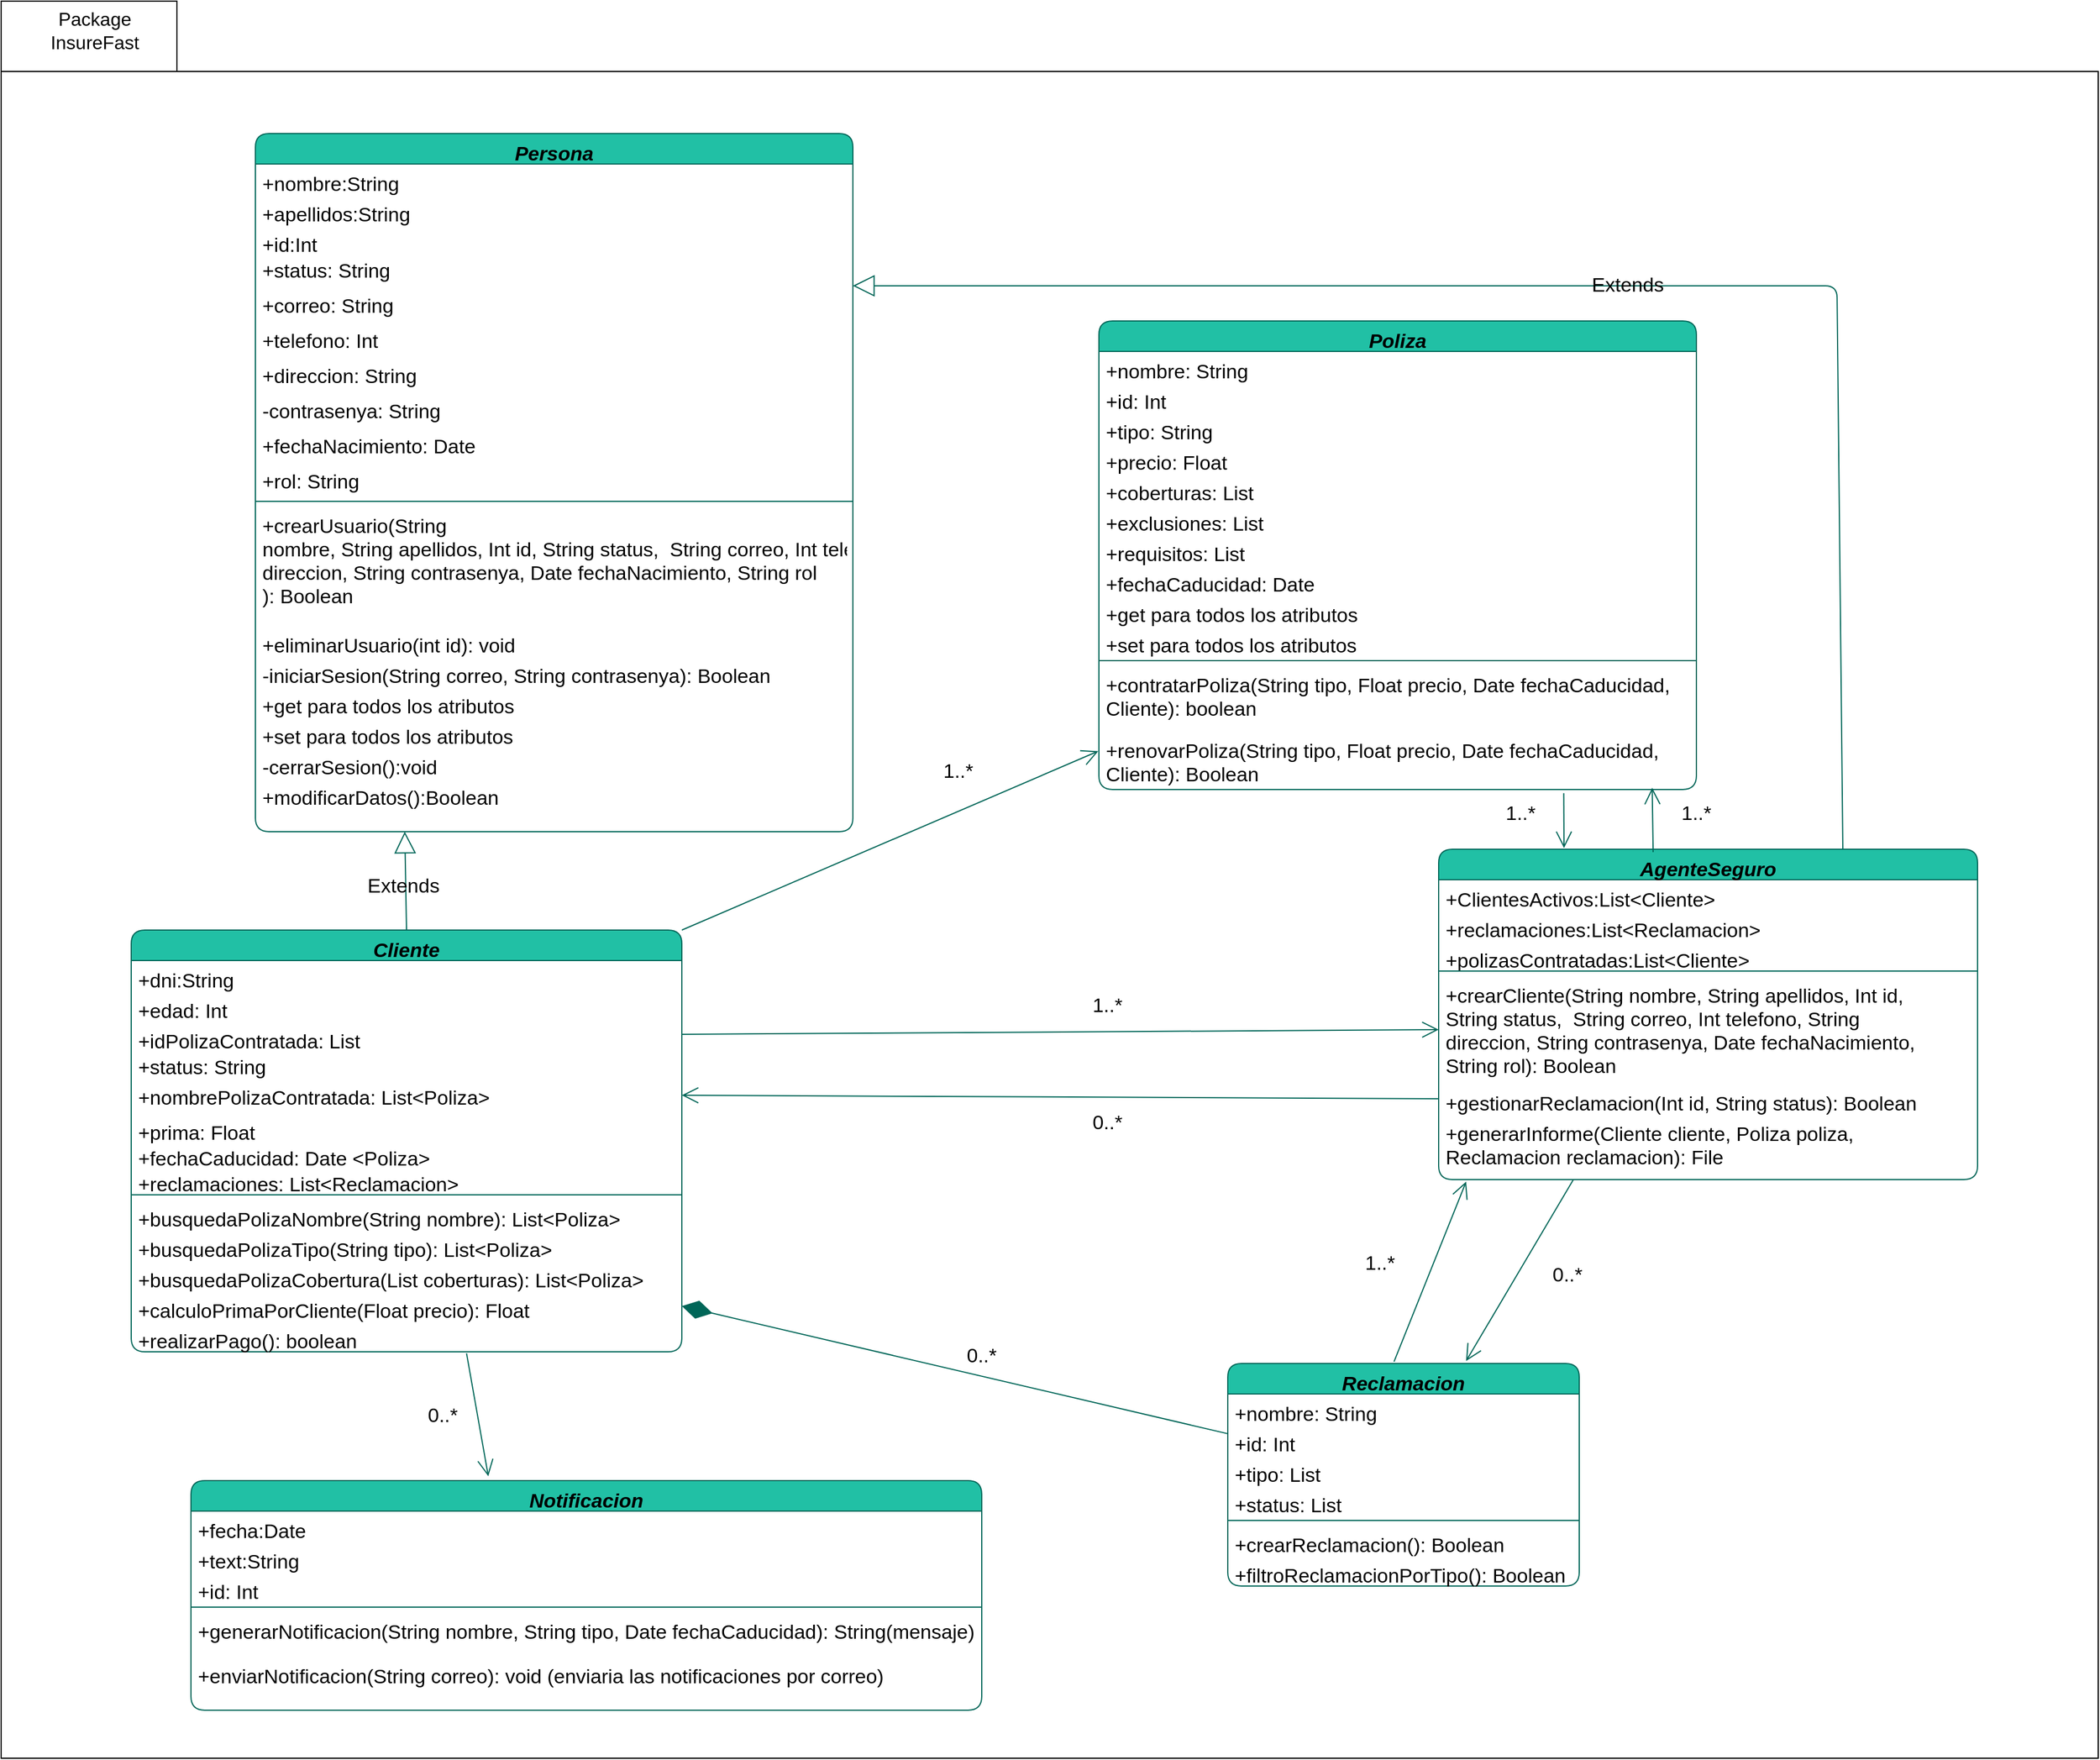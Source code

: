 <mxfile version="24.2.8" type="google">
  <diagram id="C5RBs43oDa-KdzZeNtuy" name="Page-1">
    <mxGraphModel grid="1" page="1" gridSize="10" guides="1" tooltips="1" connect="1" arrows="1" fold="1" pageScale="1" pageWidth="827" pageHeight="1169" background="#FFFFFF" math="0" shadow="0">
      <root>
        <mxCell id="WIyWlLk6GJQsqaUBKTNV-0" />
        <mxCell id="WIyWlLk6GJQsqaUBKTNV-1" parent="WIyWlLk6GJQsqaUBKTNV-0" />
        <mxCell id="zkfFHV4jXpPFQw0GAbJ--0" value="Persona" style="swimlane;fontStyle=3;align=center;verticalAlign=top;childLayout=stackLayout;horizontal=1;startSize=26;horizontalStack=0;resizeParent=1;resizeLast=0;collapsible=1;marginBottom=0;rounded=1;shadow=0;strokeWidth=1;labelBackgroundColor=none;fillColor=#21C0A5;strokeColor=#006658;fontColor=#000000;fontSize=17;" vertex="1" parent="WIyWlLk6GJQsqaUBKTNV-1">
          <mxGeometry x="-283" y="313" width="510" height="596" as="geometry">
            <mxRectangle x="220" y="120" width="160" height="26" as="alternateBounds" />
          </mxGeometry>
        </mxCell>
        <mxCell id="zkfFHV4jXpPFQw0GAbJ--1" value="+nombre:String" style="text;align=left;verticalAlign=top;spacingLeft=4;spacingRight=4;overflow=hidden;rotatable=0;points=[[0,0.5],[1,0.5]];portConstraint=eastwest;labelBackgroundColor=none;fontColor=#000000;rounded=1;fontSize=17;" vertex="1" parent="zkfFHV4jXpPFQw0GAbJ--0">
          <mxGeometry y="26" width="510" height="26" as="geometry" />
        </mxCell>
        <mxCell id="zkfFHV4jXpPFQw0GAbJ--2" value="+apellidos:String" style="text;align=left;verticalAlign=top;spacingLeft=4;spacingRight=4;overflow=hidden;rotatable=0;points=[[0,0.5],[1,0.5]];portConstraint=eastwest;rounded=1;shadow=0;html=0;labelBackgroundColor=none;fontColor=#000000;fontSize=17;" vertex="1" parent="zkfFHV4jXpPFQw0GAbJ--0">
          <mxGeometry y="52" width="510" height="26" as="geometry" />
        </mxCell>
        <mxCell id="zkfFHV4jXpPFQw0GAbJ--3" value="+id:Int" style="text;align=left;verticalAlign=top;spacingLeft=4;spacingRight=4;overflow=hidden;rotatable=0;points=[[0,0.5],[1,0.5]];portConstraint=eastwest;rounded=1;shadow=0;html=0;labelBackgroundColor=none;fontColor=#000000;fontSize=17;" vertex="1" parent="zkfFHV4jXpPFQw0GAbJ--0">
          <mxGeometry y="78" width="510" height="22" as="geometry" />
        </mxCell>
        <mxCell id="ZBIgJgPECK3UeOJvwfk8-1" value="+status: String" style="text;align=left;verticalAlign=top;spacingLeft=4;spacingRight=4;overflow=hidden;rotatable=0;points=[[0,0.5],[1,0.5]];portConstraint=eastwest;rounded=1;shadow=0;html=0;labelBackgroundColor=none;fontColor=#000000;fontSize=17;" vertex="1" parent="zkfFHV4jXpPFQw0GAbJ--0">
          <mxGeometry y="100" width="510" height="30" as="geometry" />
        </mxCell>
        <mxCell id="ZBIgJgPECK3UeOJvwfk8-3" value="+correo: String" style="text;align=left;verticalAlign=top;spacingLeft=4;spacingRight=4;overflow=hidden;rotatable=0;points=[[0,0.5],[1,0.5]];portConstraint=eastwest;rounded=1;shadow=0;html=0;labelBackgroundColor=none;fontColor=#000000;fontSize=17;" vertex="1" parent="zkfFHV4jXpPFQw0GAbJ--0">
          <mxGeometry y="130" width="510" height="30" as="geometry" />
        </mxCell>
        <mxCell id="ZBIgJgPECK3UeOJvwfk8-2" value="+telefono: Int" style="text;align=left;verticalAlign=top;spacingLeft=4;spacingRight=4;overflow=hidden;rotatable=0;points=[[0,0.5],[1,0.5]];portConstraint=eastwest;rounded=1;shadow=0;html=0;labelBackgroundColor=none;fontColor=#000000;fontSize=17;" vertex="1" parent="zkfFHV4jXpPFQw0GAbJ--0">
          <mxGeometry y="160" width="510" height="30" as="geometry" />
        </mxCell>
        <mxCell id="ZBIgJgPECK3UeOJvwfk8-4" value="+direccion: String" style="text;align=left;verticalAlign=top;spacingLeft=4;spacingRight=4;overflow=hidden;rotatable=0;points=[[0,0.5],[1,0.5]];portConstraint=eastwest;rounded=1;shadow=0;html=0;labelBackgroundColor=none;fontColor=#000000;fontSize=17;" vertex="1" parent="zkfFHV4jXpPFQw0GAbJ--0">
          <mxGeometry y="190" width="510" height="30" as="geometry" />
        </mxCell>
        <mxCell id="ZBIgJgPECK3UeOJvwfk8-9" value="-contrasenya: String" style="text;align=left;verticalAlign=top;spacingLeft=4;spacingRight=4;overflow=hidden;rotatable=0;points=[[0,0.5],[1,0.5]];portConstraint=eastwest;rounded=1;shadow=0;html=0;labelBackgroundColor=none;fontColor=#000000;fontSize=17;" vertex="1" parent="zkfFHV4jXpPFQw0GAbJ--0">
          <mxGeometry y="220" width="510" height="30" as="geometry" />
        </mxCell>
        <mxCell id="ZBIgJgPECK3UeOJvwfk8-10" value="+fechaNacimiento: Date" style="text;align=left;verticalAlign=top;spacingLeft=4;spacingRight=4;overflow=hidden;rotatable=0;points=[[0,0.5],[1,0.5]];portConstraint=eastwest;rounded=1;shadow=0;html=0;labelBackgroundColor=none;fontColor=#000000;fontSize=17;" vertex="1" parent="zkfFHV4jXpPFQw0GAbJ--0">
          <mxGeometry y="250" width="510" height="30" as="geometry" />
        </mxCell>
        <mxCell id="ZBIgJgPECK3UeOJvwfk8-5" value="+rol: String" style="text;align=left;verticalAlign=top;spacingLeft=4;spacingRight=4;overflow=hidden;rotatable=0;points=[[0,0.5],[1,0.5]];portConstraint=eastwest;rounded=1;shadow=0;html=0;labelBackgroundColor=none;fontColor=#000000;fontSize=17;" vertex="1" parent="zkfFHV4jXpPFQw0GAbJ--0">
          <mxGeometry y="280" width="510" height="30" as="geometry" />
        </mxCell>
        <mxCell id="zkfFHV4jXpPFQw0GAbJ--4" value="" style="line;html=1;strokeWidth=1;align=left;verticalAlign=middle;spacingTop=-1;spacingLeft=3;spacingRight=3;rotatable=0;labelPosition=right;points=[];portConstraint=eastwest;labelBackgroundColor=none;fillColor=#21C0A5;strokeColor=#006658;fontColor=#000000;rounded=1;fontSize=17;" vertex="1" parent="zkfFHV4jXpPFQw0GAbJ--0">
          <mxGeometry y="310" width="510" height="8" as="geometry" />
        </mxCell>
        <mxCell id="zkfFHV4jXpPFQw0GAbJ--5" value="+crearUsuario(String&#xa;nombre, String apellidos, Int id, String status,  String correo, Int telefono, String&#xa;direccion, String contrasenya, Date fechaNacimiento, String rol&#xa;): Boolean" style="text;align=left;verticalAlign=top;spacingLeft=4;spacingRight=4;overflow=hidden;rotatable=0;points=[[0,0.5],[1,0.5]];portConstraint=eastwest;labelBackgroundColor=none;fontColor=#000000;rounded=1;fontSize=17;" vertex="1" parent="zkfFHV4jXpPFQw0GAbJ--0">
          <mxGeometry y="318" width="510" height="102" as="geometry" />
        </mxCell>
        <mxCell id="O71D5WkDdYet5WOugUI6-13" value="+eliminarUsuario(int id): void" style="text;align=left;verticalAlign=top;spacingLeft=4;spacingRight=4;overflow=hidden;rotatable=0;points=[[0,0.5],[1,0.5]];portConstraint=eastwest;labelBackgroundColor=none;fontColor=#000000;rounded=1;fontSize=17;" vertex="1" parent="zkfFHV4jXpPFQw0GAbJ--0">
          <mxGeometry y="420" width="510" height="26" as="geometry" />
        </mxCell>
        <mxCell id="O71D5WkDdYet5WOugUI6-14" value="-iniciarSesion(String correo, String contrasenya): Boolean" style="text;align=left;verticalAlign=top;spacingLeft=4;spacingRight=4;overflow=hidden;rotatable=0;points=[[0,0.5],[1,0.5]];portConstraint=eastwest;labelBackgroundColor=none;fontColor=#000000;rounded=1;fontSize=17;" vertex="1" parent="zkfFHV4jXpPFQw0GAbJ--0">
          <mxGeometry y="446" width="510" height="26" as="geometry" />
        </mxCell>
        <mxCell id="O71D5WkDdYet5WOugUI6-15" value="+get para todos los atributos" style="text;align=left;verticalAlign=top;spacingLeft=4;spacingRight=4;overflow=hidden;rotatable=0;points=[[0,0.5],[1,0.5]];portConstraint=eastwest;labelBackgroundColor=none;fontColor=#000000;rounded=1;fontSize=17;" vertex="1" parent="zkfFHV4jXpPFQw0GAbJ--0">
          <mxGeometry y="472" width="510" height="26" as="geometry" />
        </mxCell>
        <mxCell id="O71D5WkDdYet5WOugUI6-16" value="+set para todos los atributos" style="text;align=left;verticalAlign=top;spacingLeft=4;spacingRight=4;overflow=hidden;rotatable=0;points=[[0,0.5],[1,0.5]];portConstraint=eastwest;labelBackgroundColor=none;fontColor=#000000;rounded=1;fontSize=17;" vertex="1" parent="zkfFHV4jXpPFQw0GAbJ--0">
          <mxGeometry y="498" width="510" height="26" as="geometry" />
        </mxCell>
        <mxCell id="O71D5WkDdYet5WOugUI6-17" value="-cerrarSesion():void" style="text;align=left;verticalAlign=top;spacingLeft=4;spacingRight=4;overflow=hidden;rotatable=0;points=[[0,0.5],[1,0.5]];portConstraint=eastwest;labelBackgroundColor=none;fontColor=#000000;rounded=1;fontSize=17;" vertex="1" parent="zkfFHV4jXpPFQw0GAbJ--0">
          <mxGeometry y="524" width="510" height="26" as="geometry" />
        </mxCell>
        <mxCell id="O71D5WkDdYet5WOugUI6-19" value="+modificarDatos():Boolean" style="text;align=left;verticalAlign=top;spacingLeft=4;spacingRight=4;overflow=hidden;rotatable=0;points=[[0,0.5],[1,0.5]];portConstraint=eastwest;labelBackgroundColor=none;fontColor=#000000;rounded=1;fontSize=17;" vertex="1" parent="zkfFHV4jXpPFQw0GAbJ--0">
          <mxGeometry y="550" width="510" height="26" as="geometry" />
        </mxCell>
        <mxCell id="zkfFHV4jXpPFQw0GAbJ--17" value="Reclamacion" style="swimlane;fontStyle=3;align=center;verticalAlign=top;childLayout=stackLayout;horizontal=1;startSize=26;horizontalStack=0;resizeParent=1;resizeLast=0;collapsible=1;marginBottom=0;rounded=1;shadow=0;strokeWidth=1;labelBackgroundColor=none;fillColor=#21C0A5;strokeColor=#006658;fontColor=#000000;fontSize=17;" vertex="1" parent="WIyWlLk6GJQsqaUBKTNV-1">
          <mxGeometry x="547" y="1363" width="300" height="190" as="geometry">
            <mxRectangle x="550" y="140" width="160" height="26" as="alternateBounds" />
          </mxGeometry>
        </mxCell>
        <mxCell id="zkfFHV4jXpPFQw0GAbJ--18" value="+nombre: String" style="text;align=left;verticalAlign=top;spacingLeft=4;spacingRight=4;overflow=hidden;rotatable=0;points=[[0,0.5],[1,0.5]];portConstraint=eastwest;labelBackgroundColor=none;fontColor=#000000;rounded=1;fontSize=17;" vertex="1" parent="zkfFHV4jXpPFQw0GAbJ--17">
          <mxGeometry y="26" width="300" height="26" as="geometry" />
        </mxCell>
        <mxCell id="zkfFHV4jXpPFQw0GAbJ--19" value="+id: Int" style="text;align=left;verticalAlign=top;spacingLeft=4;spacingRight=4;overflow=hidden;rotatable=0;points=[[0,0.5],[1,0.5]];portConstraint=eastwest;rounded=1;shadow=0;html=0;labelBackgroundColor=none;fontColor=#000000;fontSize=17;" vertex="1" parent="zkfFHV4jXpPFQw0GAbJ--17">
          <mxGeometry y="52" width="300" height="26" as="geometry" />
        </mxCell>
        <mxCell id="zkfFHV4jXpPFQw0GAbJ--20" value="+tipo: List" style="text;align=left;verticalAlign=top;spacingLeft=4;spacingRight=4;overflow=hidden;rotatable=0;points=[[0,0.5],[1,0.5]];portConstraint=eastwest;rounded=1;shadow=0;html=0;labelBackgroundColor=none;fontColor=#000000;fontSize=17;" vertex="1" parent="zkfFHV4jXpPFQw0GAbJ--17">
          <mxGeometry y="78" width="300" height="26" as="geometry" />
        </mxCell>
        <mxCell id="zkfFHV4jXpPFQw0GAbJ--21" value="+status: List" style="text;align=left;verticalAlign=top;spacingLeft=4;spacingRight=4;overflow=hidden;rotatable=0;points=[[0,0.5],[1,0.5]];portConstraint=eastwest;rounded=1;shadow=0;html=0;labelBackgroundColor=none;fontColor=#000000;fontSize=17;" vertex="1" parent="zkfFHV4jXpPFQw0GAbJ--17">
          <mxGeometry y="104" width="300" height="26" as="geometry" />
        </mxCell>
        <mxCell id="zkfFHV4jXpPFQw0GAbJ--23" value="" style="line;html=1;strokeWidth=1;align=left;verticalAlign=middle;spacingTop=-1;spacingLeft=3;spacingRight=3;rotatable=0;labelPosition=right;points=[];portConstraint=eastwest;labelBackgroundColor=none;fillColor=#21C0A5;strokeColor=#006658;fontColor=#000000;rounded=1;fontSize=17;" vertex="1" parent="zkfFHV4jXpPFQw0GAbJ--17">
          <mxGeometry y="130" width="300" height="8" as="geometry" />
        </mxCell>
        <mxCell id="zkfFHV4jXpPFQw0GAbJ--24" value="+crearReclamacion(): Boolean" style="text;align=left;verticalAlign=top;spacingLeft=4;spacingRight=4;overflow=hidden;rotatable=0;points=[[0,0.5],[1,0.5]];portConstraint=eastwest;labelBackgroundColor=none;fontColor=#000000;rounded=1;fontSize=17;" vertex="1" parent="zkfFHV4jXpPFQw0GAbJ--17">
          <mxGeometry y="138" width="300" height="26" as="geometry" />
        </mxCell>
        <mxCell id="ZBIgJgPECK3UeOJvwfk8-14" value="+filtroReclamacionPorTipo(): Boolean" style="text;align=left;verticalAlign=top;spacingLeft=4;spacingRight=4;overflow=hidden;rotatable=0;points=[[0,0.5],[1,0.5]];portConstraint=eastwest;labelBackgroundColor=none;fontColor=#000000;rounded=1;fontSize=17;" vertex="1" parent="zkfFHV4jXpPFQw0GAbJ--17">
          <mxGeometry y="164" width="300" height="26" as="geometry" />
        </mxCell>
        <mxCell id="O71D5WkDdYet5WOugUI6-20" value="Cliente" style="swimlane;fontStyle=3;align=center;verticalAlign=top;childLayout=stackLayout;horizontal=1;startSize=26;horizontalStack=0;resizeParent=1;resizeLast=0;collapsible=1;marginBottom=0;rounded=1;shadow=0;strokeWidth=1;labelBackgroundColor=none;fillColor=#21C0A5;strokeColor=#006658;fontColor=#000000;fontSize=17;" vertex="1" parent="WIyWlLk6GJQsqaUBKTNV-1">
          <mxGeometry x="-389" y="993" width="470" height="360" as="geometry">
            <mxRectangle x="220" y="120" width="160" height="26" as="alternateBounds" />
          </mxGeometry>
        </mxCell>
        <mxCell id="O71D5WkDdYet5WOugUI6-21" value="+dni:String" style="text;align=left;verticalAlign=top;spacingLeft=4;spacingRight=4;overflow=hidden;rotatable=0;points=[[0,0.5],[1,0.5]];portConstraint=eastwest;labelBackgroundColor=none;fontColor=#000000;rounded=1;fontSize=17;" vertex="1" parent="O71D5WkDdYet5WOugUI6-20">
          <mxGeometry y="26" width="470" height="26" as="geometry" />
        </mxCell>
        <mxCell id="O71D5WkDdYet5WOugUI6-22" value="+edad: Int" style="text;align=left;verticalAlign=top;spacingLeft=4;spacingRight=4;overflow=hidden;rotatable=0;points=[[0,0.5],[1,0.5]];portConstraint=eastwest;rounded=1;shadow=0;html=0;labelBackgroundColor=none;fontColor=#000000;fontSize=17;" vertex="1" parent="O71D5WkDdYet5WOugUI6-20">
          <mxGeometry y="52" width="470" height="26" as="geometry" />
        </mxCell>
        <mxCell id="O71D5WkDdYet5WOugUI6-23" value="+idPolizaContratada: List" style="text;align=left;verticalAlign=top;spacingLeft=4;spacingRight=4;overflow=hidden;rotatable=0;points=[[0,0.5],[1,0.5]];portConstraint=eastwest;rounded=1;shadow=0;html=0;labelBackgroundColor=none;fontColor=#000000;fontSize=17;" vertex="1" parent="O71D5WkDdYet5WOugUI6-20">
          <mxGeometry y="78" width="470" height="22" as="geometry" />
        </mxCell>
        <mxCell id="ZBIgJgPECK3UeOJvwfk8-11" value="+status: String" style="text;align=left;verticalAlign=top;spacingLeft=4;spacingRight=4;overflow=hidden;rotatable=0;points=[[0,0.5],[1,0.5]];portConstraint=eastwest;rounded=1;shadow=0;html=0;labelBackgroundColor=none;fontColor=#000000;fontSize=17;" vertex="1" parent="O71D5WkDdYet5WOugUI6-20">
          <mxGeometry y="100" width="470" height="26" as="geometry" />
        </mxCell>
        <mxCell id="O71D5WkDdYet5WOugUI6-24" value="+nombrePolizaContratada: List&lt;Poliza&gt;" style="text;align=left;verticalAlign=top;spacingLeft=4;spacingRight=4;overflow=hidden;rotatable=0;points=[[0,0.5],[1,0.5]];portConstraint=eastwest;rounded=1;shadow=0;html=0;labelBackgroundColor=none;fontColor=#000000;fontSize=17;" vertex="1" parent="O71D5WkDdYet5WOugUI6-20">
          <mxGeometry y="126" width="470" height="30" as="geometry" />
        </mxCell>
        <mxCell id="O71D5WkDdYet5WOugUI6-25" value="+prima: Float" style="text;align=left;verticalAlign=top;spacingLeft=4;spacingRight=4;overflow=hidden;rotatable=0;points=[[0,0.5],[1,0.5]];portConstraint=eastwest;rounded=1;shadow=0;html=0;labelBackgroundColor=none;fontColor=#000000;fontSize=17;" vertex="1" parent="O71D5WkDdYet5WOugUI6-20">
          <mxGeometry y="156" width="470" height="22" as="geometry" />
        </mxCell>
        <mxCell id="O71D5WkDdYet5WOugUI6-26" value="+fechaCaducidad: Date &lt;Poliza&gt;" style="text;align=left;verticalAlign=top;spacingLeft=4;spacingRight=4;overflow=hidden;rotatable=0;points=[[0,0.5],[1,0.5]];portConstraint=eastwest;rounded=1;shadow=0;html=0;labelBackgroundColor=none;fontColor=#000000;fontSize=17;" vertex="1" parent="O71D5WkDdYet5WOugUI6-20">
          <mxGeometry y="178" width="470" height="22" as="geometry" />
        </mxCell>
        <mxCell id="ZBIgJgPECK3UeOJvwfk8-12" value="+reclamaciones: List&lt;Reclamacion&gt;" style="text;align=left;verticalAlign=top;spacingLeft=4;spacingRight=4;overflow=hidden;rotatable=0;points=[[0,0.5],[1,0.5]];portConstraint=eastwest;rounded=1;shadow=0;html=0;labelBackgroundColor=none;fontColor=#000000;fontSize=17;" vertex="1" parent="O71D5WkDdYet5WOugUI6-20">
          <mxGeometry y="200" width="470" height="22" as="geometry" />
        </mxCell>
        <mxCell id="O71D5WkDdYet5WOugUI6-30" value="" style="line;html=1;strokeWidth=1;align=left;verticalAlign=middle;spacingTop=-1;spacingLeft=3;spacingRight=3;rotatable=0;labelPosition=right;points=[];portConstraint=eastwest;labelBackgroundColor=none;fillColor=#21C0A5;strokeColor=#006658;fontColor=#000000;rounded=1;fontSize=17;" vertex="1" parent="O71D5WkDdYet5WOugUI6-20">
          <mxGeometry y="222" width="470" height="8" as="geometry" />
        </mxCell>
        <mxCell id="O71D5WkDdYet5WOugUI6-31" value="+busquedaPolizaNombre(String nombre): List&lt;Poliza&gt;" style="text;align=left;verticalAlign=top;spacingLeft=4;spacingRight=4;overflow=hidden;rotatable=0;points=[[0,0.5],[1,0.5]];portConstraint=eastwest;labelBackgroundColor=none;fontColor=#000000;rounded=1;fontSize=17;" vertex="1" parent="O71D5WkDdYet5WOugUI6-20">
          <mxGeometry y="230" width="470" height="26" as="geometry" />
        </mxCell>
        <mxCell id="O71D5WkDdYet5WOugUI6-32" value="+busquedaPolizaTipo(String tipo): List&lt;Poliza&gt;" style="text;align=left;verticalAlign=top;spacingLeft=4;spacingRight=4;overflow=hidden;rotatable=0;points=[[0,0.5],[1,0.5]];portConstraint=eastwest;labelBackgroundColor=none;fontColor=#000000;rounded=1;fontSize=17;" vertex="1" parent="O71D5WkDdYet5WOugUI6-20">
          <mxGeometry y="256" width="470" height="26" as="geometry" />
        </mxCell>
        <mxCell id="O71D5WkDdYet5WOugUI6-33" value="+busquedaPolizaCobertura(List coberturas): List&lt;Poliza&gt;" style="text;align=left;verticalAlign=top;spacingLeft=4;spacingRight=4;overflow=hidden;rotatable=0;points=[[0,0.5],[1,0.5]];portConstraint=eastwest;labelBackgroundColor=none;fontColor=#000000;rounded=1;fontSize=17;" vertex="1" parent="O71D5WkDdYet5WOugUI6-20">
          <mxGeometry y="282" width="470" height="26" as="geometry" />
        </mxCell>
        <mxCell id="O71D5WkDdYet5WOugUI6-34" value="+calculoPrimaPorCliente(Float precio): Float" style="text;align=left;verticalAlign=top;spacingLeft=4;spacingRight=4;overflow=hidden;rotatable=0;points=[[0,0.5],[1,0.5]];portConstraint=eastwest;labelBackgroundColor=none;fontColor=#000000;rounded=1;fontSize=17;" vertex="1" parent="O71D5WkDdYet5WOugUI6-20">
          <mxGeometry y="308" width="470" height="26" as="geometry" />
        </mxCell>
        <mxCell id="O71D5WkDdYet5WOugUI6-35" value="+realizarPago(): boolean" style="text;align=left;verticalAlign=top;spacingLeft=4;spacingRight=4;overflow=hidden;rotatable=0;points=[[0,0.5],[1,0.5]];portConstraint=eastwest;labelBackgroundColor=none;fontColor=#000000;rounded=1;fontSize=17;" vertex="1" parent="O71D5WkDdYet5WOugUI6-20">
          <mxGeometry y="334" width="470" height="26" as="geometry" />
        </mxCell>
        <mxCell id="O71D5WkDdYet5WOugUI6-38" value="AgenteSeguro" style="swimlane;fontStyle=3;align=center;verticalAlign=top;childLayout=stackLayout;horizontal=1;startSize=26;horizontalStack=0;resizeParent=1;resizeLast=0;collapsible=1;marginBottom=0;rounded=1;shadow=0;strokeWidth=1;labelBackgroundColor=none;fillColor=#21C0A5;strokeColor=#006658;fontColor=#000000;fontSize=17;" vertex="1" parent="WIyWlLk6GJQsqaUBKTNV-1">
          <mxGeometry x="727" y="924" width="460" height="282" as="geometry">
            <mxRectangle x="220" y="120" width="160" height="26" as="alternateBounds" />
          </mxGeometry>
        </mxCell>
        <mxCell id="O71D5WkDdYet5WOugUI6-39" value="+ClientesActivos:List&lt;Cliente&gt;" style="text;align=left;verticalAlign=top;spacingLeft=4;spacingRight=4;overflow=hidden;rotatable=0;points=[[0,0.5],[1,0.5]];portConstraint=eastwest;labelBackgroundColor=none;fontColor=#000000;rounded=1;fontSize=17;" vertex="1" parent="O71D5WkDdYet5WOugUI6-38">
          <mxGeometry y="26" width="460" height="26" as="geometry" />
        </mxCell>
        <mxCell id="O71D5WkDdYet5WOugUI6-40" value="+reclamaciones:List&lt;Reclamacion&gt;" style="text;align=left;verticalAlign=top;spacingLeft=4;spacingRight=4;overflow=hidden;rotatable=0;points=[[0,0.5],[1,0.5]];portConstraint=eastwest;rounded=1;shadow=0;html=0;labelBackgroundColor=none;fontColor=#000000;fontSize=17;" vertex="1" parent="O71D5WkDdYet5WOugUI6-38">
          <mxGeometry y="52" width="460" height="26" as="geometry" />
        </mxCell>
        <mxCell id="O71D5WkDdYet5WOugUI6-41" value="+polizasContratadas:List&lt;Cliente&gt;" style="text;align=left;verticalAlign=top;spacingLeft=4;spacingRight=4;overflow=hidden;rotatable=0;points=[[0,0.5],[1,0.5]];portConstraint=eastwest;rounded=1;shadow=0;html=0;labelBackgroundColor=none;fontColor=#000000;fontSize=17;" vertex="1" parent="O71D5WkDdYet5WOugUI6-38">
          <mxGeometry y="78" width="460" height="22" as="geometry" />
        </mxCell>
        <mxCell id="O71D5WkDdYet5WOugUI6-45" value="" style="line;html=1;strokeWidth=1;align=left;verticalAlign=middle;spacingTop=-1;spacingLeft=3;spacingRight=3;rotatable=0;labelPosition=right;points=[];portConstraint=eastwest;labelBackgroundColor=none;fillColor=#21C0A5;strokeColor=#006658;fontColor=#000000;rounded=1;fontSize=17;" vertex="1" parent="O71D5WkDdYet5WOugUI6-38">
          <mxGeometry y="100" width="460" height="8" as="geometry" />
        </mxCell>
        <mxCell id="ZBIgJgPECK3UeOJvwfk8-13" value="+crearCliente(String nombre, String apellidos, Int id, &#xa;String status,  String correo, Int telefono, String&#xa;direccion, String contrasenya, Date fechaNacimiento, &#xa;String rol): Boolean" style="text;align=left;verticalAlign=top;spacingLeft=4;spacingRight=4;overflow=hidden;rotatable=0;points=[[0,0.5],[1,0.5]];portConstraint=eastwest;labelBackgroundColor=none;fontColor=#000000;rounded=1;fontSize=17;" vertex="1" parent="O71D5WkDdYet5WOugUI6-38">
          <mxGeometry y="108" width="460" height="92" as="geometry" />
        </mxCell>
        <mxCell id="O71D5WkDdYet5WOugUI6-46" value="+gestionarReclamacion(Int id, String status): Boolean" style="text;align=left;verticalAlign=top;spacingLeft=4;spacingRight=4;overflow=hidden;rotatable=0;points=[[0,0.5],[1,0.5]];portConstraint=eastwest;labelBackgroundColor=none;fontColor=#000000;rounded=1;fontSize=17;" vertex="1" parent="O71D5WkDdYet5WOugUI6-38">
          <mxGeometry y="200" width="460" height="26" as="geometry" />
        </mxCell>
        <mxCell id="O71D5WkDdYet5WOugUI6-47" value="+generarInforme(Cliente cliente, Poliza poliza, &#xa;Reclamacion reclamacion): File" style="text;align=left;verticalAlign=top;spacingLeft=4;spacingRight=4;overflow=hidden;rotatable=0;points=[[0,0.5],[1,0.5]];portConstraint=eastwest;labelBackgroundColor=none;fontColor=#000000;rounded=1;fontSize=17;" vertex="1" parent="O71D5WkDdYet5WOugUI6-38">
          <mxGeometry y="226" width="460" height="54" as="geometry" />
        </mxCell>
        <mxCell id="O71D5WkDdYet5WOugUI6-51" value="Poliza" style="swimlane;fontStyle=3;align=center;verticalAlign=top;childLayout=stackLayout;horizontal=1;startSize=26;horizontalStack=0;resizeParent=1;resizeLast=0;collapsible=1;marginBottom=0;rounded=1;shadow=0;strokeWidth=1;labelBackgroundColor=none;fillColor=#21C0A5;strokeColor=#006658;fontColor=#000000;fontFamily=Helvetica;fontSize=17;" vertex="1" parent="WIyWlLk6GJQsqaUBKTNV-1">
          <mxGeometry x="437" y="473" width="510" height="400" as="geometry">
            <mxRectangle x="550" y="140" width="160" height="26" as="alternateBounds" />
          </mxGeometry>
        </mxCell>
        <mxCell id="O71D5WkDdYet5WOugUI6-52" value="+nombre: String" style="text;align=left;verticalAlign=top;spacingLeft=4;spacingRight=4;overflow=hidden;rotatable=0;points=[[0,0.5],[1,0.5]];portConstraint=eastwest;labelBackgroundColor=none;fontColor=#000000;rounded=1;fontSize=17;" vertex="1" parent="O71D5WkDdYet5WOugUI6-51">
          <mxGeometry y="26" width="510" height="26" as="geometry" />
        </mxCell>
        <mxCell id="O71D5WkDdYet5WOugUI6-53" value="+id: Int" style="text;align=left;verticalAlign=top;spacingLeft=4;spacingRight=4;overflow=hidden;rotatable=0;points=[[0,0.5],[1,0.5]];portConstraint=eastwest;rounded=1;shadow=0;html=0;labelBackgroundColor=none;fontColor=#000000;fontSize=17;" vertex="1" parent="O71D5WkDdYet5WOugUI6-51">
          <mxGeometry y="52" width="510" height="26" as="geometry" />
        </mxCell>
        <mxCell id="O71D5WkDdYet5WOugUI6-54" value="+tipo: String" style="text;align=left;verticalAlign=top;spacingLeft=4;spacingRight=4;overflow=hidden;rotatable=0;points=[[0,0.5],[1,0.5]];portConstraint=eastwest;rounded=1;shadow=0;html=0;labelBackgroundColor=none;fontColor=#000000;fontSize=17;" vertex="1" parent="O71D5WkDdYet5WOugUI6-51">
          <mxGeometry y="78" width="510" height="26" as="geometry" />
        </mxCell>
        <mxCell id="O71D5WkDdYet5WOugUI6-58" value="+precio: Float" style="text;align=left;verticalAlign=top;spacingLeft=4;spacingRight=4;overflow=hidden;rotatable=0;points=[[0,0.5],[1,0.5]];portConstraint=eastwest;rounded=1;shadow=0;html=0;labelBackgroundColor=none;fontColor=#000000;fontSize=17;" vertex="1" parent="O71D5WkDdYet5WOugUI6-51">
          <mxGeometry y="104" width="510" height="26" as="geometry" />
        </mxCell>
        <mxCell id="O71D5WkDdYet5WOugUI6-55" value="+coberturas: List" style="text;align=left;verticalAlign=top;spacingLeft=4;spacingRight=4;overflow=hidden;rotatable=0;points=[[0,0.5],[1,0.5]];portConstraint=eastwest;rounded=1;shadow=0;html=0;labelBackgroundColor=none;fontColor=#000000;fontSize=17;" vertex="1" parent="O71D5WkDdYet5WOugUI6-51">
          <mxGeometry y="130" width="510" height="26" as="geometry" />
        </mxCell>
        <mxCell id="O71D5WkDdYet5WOugUI6-59" value="+exclusiones: List" style="text;align=left;verticalAlign=top;spacingLeft=4;spacingRight=4;overflow=hidden;rotatable=0;points=[[0,0.5],[1,0.5]];portConstraint=eastwest;rounded=1;shadow=0;html=0;labelBackgroundColor=none;fontColor=#000000;fontSize=17;" vertex="1" parent="O71D5WkDdYet5WOugUI6-51">
          <mxGeometry y="156" width="510" height="26" as="geometry" />
        </mxCell>
        <mxCell id="O71D5WkDdYet5WOugUI6-60" value="+requisitos: List" style="text;align=left;verticalAlign=top;spacingLeft=4;spacingRight=4;overflow=hidden;rotatable=0;points=[[0,0.5],[1,0.5]];portConstraint=eastwest;rounded=1;shadow=0;html=0;labelBackgroundColor=none;fontColor=#000000;fontSize=17;" vertex="1" parent="O71D5WkDdYet5WOugUI6-51">
          <mxGeometry y="182" width="510" height="26" as="geometry" />
        </mxCell>
        <mxCell id="O71D5WkDdYet5WOugUI6-61" value="+fechaCaducidad: Date" style="text;align=left;verticalAlign=top;spacingLeft=4;spacingRight=4;overflow=hidden;rotatable=0;points=[[0,0.5],[1,0.5]];portConstraint=eastwest;rounded=1;shadow=0;html=0;labelBackgroundColor=none;fontColor=#000000;fontSize=17;" vertex="1" parent="O71D5WkDdYet5WOugUI6-51">
          <mxGeometry y="208" width="510" height="26" as="geometry" />
        </mxCell>
        <mxCell id="ZBIgJgPECK3UeOJvwfk8-15" value="+get para todos los atributos" style="text;align=left;verticalAlign=top;spacingLeft=4;spacingRight=4;overflow=hidden;rotatable=0;points=[[0,0.5],[1,0.5]];portConstraint=eastwest;labelBackgroundColor=none;fontColor=#000000;rounded=1;fontSize=17;" vertex="1" parent="O71D5WkDdYet5WOugUI6-51">
          <mxGeometry y="234" width="510" height="26" as="geometry" />
        </mxCell>
        <mxCell id="ZBIgJgPECK3UeOJvwfk8-16" value="+set para todos los atributos" style="text;align=left;verticalAlign=top;spacingLeft=4;spacingRight=4;overflow=hidden;rotatable=0;points=[[0,0.5],[1,0.5]];portConstraint=eastwest;labelBackgroundColor=none;fontColor=#000000;rounded=1;fontSize=17;" vertex="1" parent="O71D5WkDdYet5WOugUI6-51">
          <mxGeometry y="260" width="510" height="26" as="geometry" />
        </mxCell>
        <mxCell id="O71D5WkDdYet5WOugUI6-56" value="" style="line;html=1;strokeWidth=1;align=left;verticalAlign=middle;spacingTop=-1;spacingLeft=3;spacingRight=3;rotatable=0;labelPosition=right;points=[];portConstraint=eastwest;labelBackgroundColor=none;fillColor=#21C0A5;strokeColor=#006658;fontColor=#000000;rounded=1;fontSize=17;" vertex="1" parent="O71D5WkDdYet5WOugUI6-51">
          <mxGeometry y="286" width="510" height="8" as="geometry" />
        </mxCell>
        <mxCell id="O71D5WkDdYet5WOugUI6-57" value="+contratarPoliza(String tipo, Float precio, Date fechaCaducidad, &#xa;Cliente): boolean" style="text;align=left;verticalAlign=top;spacingLeft=4;spacingRight=4;overflow=hidden;rotatable=0;points=[[0,0.5],[1,0.5]];portConstraint=eastwest;labelBackgroundColor=none;fontColor=#000000;rounded=1;fontSize=17;" vertex="1" parent="O71D5WkDdYet5WOugUI6-51">
          <mxGeometry y="294" width="510" height="56" as="geometry" />
        </mxCell>
        <mxCell id="O71D5WkDdYet5WOugUI6-73" value="+renovarPoliza(String tipo, Float precio, Date fechaCaducidad, &#xa;Cliente): Boolean" style="text;align=left;verticalAlign=top;spacingLeft=4;spacingRight=4;overflow=hidden;rotatable=0;points=[[0,0.5],[1,0.5]];portConstraint=eastwest;labelBackgroundColor=none;fontColor=#000000;rounded=1;fontSize=17;" vertex="1" parent="O71D5WkDdYet5WOugUI6-51">
          <mxGeometry y="350" width="510" height="50" as="geometry" />
        </mxCell>
        <mxCell id="O71D5WkDdYet5WOugUI6-62" value="Notificacion" style="swimlane;fontStyle=3;align=center;verticalAlign=top;childLayout=stackLayout;horizontal=1;startSize=26;horizontalStack=0;resizeParent=1;resizeLast=0;collapsible=1;marginBottom=0;rounded=1;shadow=0;strokeWidth=1;labelBackgroundColor=none;fillColor=#21C0A5;strokeColor=#006658;fontColor=#000000;fontSize=17;" vertex="1" parent="WIyWlLk6GJQsqaUBKTNV-1">
          <mxGeometry x="-338" y="1463" width="675" height="196" as="geometry">
            <mxRectangle x="550" y="140" width="160" height="26" as="alternateBounds" />
          </mxGeometry>
        </mxCell>
        <mxCell id="O71D5WkDdYet5WOugUI6-63" value="+fecha:Date" style="text;align=left;verticalAlign=top;spacingLeft=4;spacingRight=4;overflow=hidden;rotatable=0;points=[[0,0.5],[1,0.5]];portConstraint=eastwest;labelBackgroundColor=none;fontColor=#000000;rounded=1;fontSize=17;" vertex="1" parent="O71D5WkDdYet5WOugUI6-62">
          <mxGeometry y="26" width="675" height="26" as="geometry" />
        </mxCell>
        <mxCell id="O71D5WkDdYet5WOugUI6-64" value="+text:String" style="text;align=left;verticalAlign=top;spacingLeft=4;spacingRight=4;overflow=hidden;rotatable=0;points=[[0,0.5],[1,0.5]];portConstraint=eastwest;rounded=1;shadow=0;html=0;labelBackgroundColor=none;fontColor=#000000;fontSize=17;" vertex="1" parent="O71D5WkDdYet5WOugUI6-62">
          <mxGeometry y="52" width="675" height="26" as="geometry" />
        </mxCell>
        <mxCell id="O71D5WkDdYet5WOugUI6-65" value="+id: Int" style="text;align=left;verticalAlign=top;spacingLeft=4;spacingRight=4;overflow=hidden;rotatable=0;points=[[0,0.5],[1,0.5]];portConstraint=eastwest;rounded=1;shadow=0;html=0;labelBackgroundColor=none;fontColor=#000000;fontSize=17;" vertex="1" parent="O71D5WkDdYet5WOugUI6-62">
          <mxGeometry y="78" width="675" height="26" as="geometry" />
        </mxCell>
        <mxCell id="O71D5WkDdYet5WOugUI6-71" value="" style="line;html=1;strokeWidth=1;align=left;verticalAlign=middle;spacingTop=-1;spacingLeft=3;spacingRight=3;rotatable=0;labelPosition=right;points=[];portConstraint=eastwest;labelBackgroundColor=none;fillColor=#21C0A5;strokeColor=#006658;fontColor=#000000;rounded=1;fontSize=17;" vertex="1" parent="O71D5WkDdYet5WOugUI6-62">
          <mxGeometry y="104" width="675" height="8" as="geometry" />
        </mxCell>
        <mxCell id="O71D5WkDdYet5WOugUI6-72" value="+generarNotificacion(String nombre, String tipo, Date fechaCaducidad): String(mensaje)" style="text;align=left;verticalAlign=top;spacingLeft=4;spacingRight=4;overflow=hidden;rotatable=0;points=[[0,0.5],[1,0.5]];portConstraint=eastwest;labelBackgroundColor=none;fontColor=#000000;rounded=1;fontSize=17;" vertex="1" parent="O71D5WkDdYet5WOugUI6-62">
          <mxGeometry y="112" width="675" height="38" as="geometry" />
        </mxCell>
        <mxCell id="O71D5WkDdYet5WOugUI6-74" value="+enviarNotificacion(String correo): void (enviaria las notificaciones por correo)" style="text;align=left;verticalAlign=top;spacingLeft=4;spacingRight=4;overflow=hidden;rotatable=0;points=[[0,0.5],[1,0.5]];portConstraint=eastwest;labelBackgroundColor=none;fontColor=#000000;rounded=1;fontSize=17;" vertex="1" parent="O71D5WkDdYet5WOugUI6-62">
          <mxGeometry y="150" width="675" height="26" as="geometry" />
        </mxCell>
        <mxCell id="O71D5WkDdYet5WOugUI6-76" value="" style="endArrow=open;endFill=1;endSize=12;html=1;rounded=1;fontSize=17;curved=1;entryX=0;entryY=0.5;entryDx=0;entryDy=0;labelBackgroundColor=none;strokeColor=#006658;fontColor=#000000;exitX=1;exitY=0.5;exitDx=0;exitDy=0;" edge="1" parent="WIyWlLk6GJQsqaUBKTNV-1" target="ZBIgJgPECK3UeOJvwfk8-13" source="O71D5WkDdYet5WOugUI6-23">
          <mxGeometry width="160" relative="1" as="geometry">
            <mxPoint x="167" y="1004" as="sourcePoint" />
            <mxPoint x="317" y="1003.5" as="targetPoint" />
          </mxGeometry>
        </mxCell>
        <mxCell id="O71D5WkDdYet5WOugUI6-78" value="" style="endArrow=open;endFill=1;endSize=12;html=1;rounded=1;fontSize=17;curved=1;exitX=0;exitY=0.5;exitDx=0;exitDy=0;labelBackgroundColor=none;strokeColor=#006658;fontColor=#000000;entryX=1;entryY=0.5;entryDx=0;entryDy=0;" edge="1" parent="WIyWlLk6GJQsqaUBKTNV-1" source="O71D5WkDdYet5WOugUI6-46" target="O71D5WkDdYet5WOugUI6-24">
          <mxGeometry width="160" relative="1" as="geometry">
            <mxPoint x="317" y="1043" as="sourcePoint" />
            <mxPoint x="167" y="1043" as="targetPoint" />
          </mxGeometry>
        </mxCell>
        <mxCell id="O71D5WkDdYet5WOugUI6-80" value="&lt;span style=&quot;font-size: 17px; line-height: 107%;&quot;&gt;&amp;nbsp;0..*&lt;/span&gt;" style="text;strokeColor=none;fillColor=none;html=1;align=center;verticalAlign=middle;whiteSpace=wrap;rounded=1;fontSize=17;labelBackgroundColor=none;fontColor=#000000;" vertex="1" parent="WIyWlLk6GJQsqaUBKTNV-1">
          <mxGeometry x="347" y="1143" width="190" height="30" as="geometry" />
        </mxCell>
        <mxCell id="O71D5WkDdYet5WOugUI6-81" value="&lt;span style=&quot;font-size: 17px; line-height: 107%;&quot;&gt;&amp;nbsp;1..*&lt;/span&gt;" style="text;strokeColor=none;fillColor=none;html=1;align=center;verticalAlign=middle;whiteSpace=wrap;rounded=1;fontSize=17;labelBackgroundColor=none;fontColor=#000000;" vertex="1" parent="WIyWlLk6GJQsqaUBKTNV-1">
          <mxGeometry x="347" y="1043" width="190" height="30" as="geometry" />
        </mxCell>
        <mxCell id="O71D5WkDdYet5WOugUI6-91" value="" style="endArrow=open;endFill=1;endSize=12;html=1;rounded=1;fontSize=17;curved=1;entryX=0.678;entryY=-0.011;entryDx=0;entryDy=0;labelBackgroundColor=none;strokeColor=#006658;fontColor=#000000;entryPerimeter=0;exitX=0.25;exitY=1;exitDx=0;exitDy=0;" edge="1" parent="WIyWlLk6GJQsqaUBKTNV-1" source="O71D5WkDdYet5WOugUI6-38" target="zkfFHV4jXpPFQw0GAbJ--17">
          <mxGeometry width="160" relative="1" as="geometry">
            <mxPoint x="667" y="1093" as="sourcePoint" />
            <mxPoint x="397" y="1233" as="targetPoint" />
          </mxGeometry>
        </mxCell>
        <mxCell id="O71D5WkDdYet5WOugUI6-93" value="" style="endArrow=open;endFill=1;endSize=12;html=1;rounded=1;fontSize=17;curved=1;labelBackgroundColor=none;strokeColor=#006658;fontColor=#000000;exitX=0.778;exitY=1.062;exitDx=0;exitDy=0;exitPerimeter=0;" edge="1" parent="WIyWlLk6GJQsqaUBKTNV-1" source="O71D5WkDdYet5WOugUI6-73">
          <mxGeometry width="160" relative="1" as="geometry">
            <mxPoint x="787" y="824" as="sourcePoint" />
            <mxPoint x="834" y="923" as="targetPoint" />
          </mxGeometry>
        </mxCell>
        <mxCell id="O71D5WkDdYet5WOugUI6-94" value="1..*" style="text;strokeColor=none;fillColor=none;html=1;align=center;verticalAlign=middle;whiteSpace=wrap;rounded=1;fontSize=17;labelBackgroundColor=none;fontColor=#000000;" vertex="1" parent="WIyWlLk6GJQsqaUBKTNV-1">
          <mxGeometry x="767" y="879" width="60" height="30" as="geometry" />
        </mxCell>
        <mxCell id="O71D5WkDdYet5WOugUI6-98" value="0..*" style="text;strokeColor=none;fillColor=none;html=1;align=center;verticalAlign=middle;whiteSpace=wrap;rounded=1;fontSize=17;labelBackgroundColor=none;fontColor=#000000;" vertex="1" parent="WIyWlLk6GJQsqaUBKTNV-1">
          <mxGeometry x="807" y="1273" width="60" height="30" as="geometry" />
        </mxCell>
        <mxCell id="O71D5WkDdYet5WOugUI6-99" value="" style="endArrow=open;endFill=1;endSize=12;html=1;rounded=1;fontSize=17;curved=1;exitX=1;exitY=0;exitDx=0;exitDy=0;entryX=-0.001;entryY=0.345;entryDx=0;entryDy=0;labelBackgroundColor=none;strokeColor=#006658;fontColor=#000000;entryPerimeter=0;" edge="1" parent="WIyWlLk6GJQsqaUBKTNV-1" source="O71D5WkDdYet5WOugUI6-20" target="O71D5WkDdYet5WOugUI6-73">
          <mxGeometry width="160" relative="1" as="geometry">
            <mxPoint x="197" y="763" as="sourcePoint" />
            <mxPoint x="357" y="763" as="targetPoint" />
          </mxGeometry>
        </mxCell>
        <mxCell id="O71D5WkDdYet5WOugUI6-116" value="Extends" style="endArrow=block;endSize=16;endFill=0;html=1;rounded=1;fontSize=17;curved=0;labelBackgroundColor=none;strokeColor=#006658;fontColor=#000000;exitX=0.75;exitY=0;exitDx=0;exitDy=0;" edge="1" parent="WIyWlLk6GJQsqaUBKTNV-1" source="O71D5WkDdYet5WOugUI6-38">
          <mxGeometry x="0.0" width="160" relative="1" as="geometry">
            <mxPoint x="227" y="443" as="sourcePoint" />
            <mxPoint x="227" y="443" as="targetPoint" />
            <Array as="points">
              <mxPoint x="1067" y="443" />
            </Array>
            <mxPoint as="offset" />
          </mxGeometry>
        </mxCell>
        <mxCell id="O71D5WkDdYet5WOugUI6-118" value="0..*" style="text;strokeColor=none;fillColor=none;html=1;align=center;verticalAlign=middle;whiteSpace=wrap;rounded=1;fontSize=17;labelBackgroundColor=none;fontColor=#000000;" vertex="1" parent="WIyWlLk6GJQsqaUBKTNV-1">
          <mxGeometry x="307" y="1342" width="60" height="30" as="geometry" />
        </mxCell>
        <mxCell id="O71D5WkDdYet5WOugUI6-119" value="" style="endArrow=open;endFill=1;endSize=12;html=1;rounded=1;fontSize=17;curved=1;exitX=0.609;exitY=1.049;exitDx=0;exitDy=0;exitPerimeter=0;labelBackgroundColor=none;strokeColor=#006658;fontColor=#000000;entryX=0.376;entryY=-0.019;entryDx=0;entryDy=0;entryPerimeter=0;" edge="1" parent="WIyWlLk6GJQsqaUBKTNV-1" source="O71D5WkDdYet5WOugUI6-35" target="O71D5WkDdYet5WOugUI6-62">
          <mxGeometry width="160" relative="1" as="geometry">
            <mxPoint x="-88" y="1193" as="sourcePoint" />
            <mxPoint x="-93" y="1383" as="targetPoint" />
          </mxGeometry>
        </mxCell>
        <mxCell id="O71D5WkDdYet5WOugUI6-120" value="" style="endArrow=diamondThin;endFill=1;endSize=24;html=1;rounded=1;fontSize=17;curved=1;entryX=1;entryY=0.5;entryDx=0;entryDy=0;labelBackgroundColor=none;strokeColor=#006658;fontColor=#000000;" edge="1" parent="WIyWlLk6GJQsqaUBKTNV-1" source="zkfFHV4jXpPFQw0GAbJ--17" target="O71D5WkDdYet5WOugUI6-34">
          <mxGeometry width="160" relative="1" as="geometry">
            <mxPoint x="247" y="1243" as="sourcePoint" />
            <mxPoint x="407" y="1243" as="targetPoint" />
          </mxGeometry>
        </mxCell>
        <mxCell id="O71D5WkDdYet5WOugUI6-121" value="0..*" style="text;strokeColor=none;fillColor=none;html=1;align=center;verticalAlign=middle;whiteSpace=wrap;rounded=1;fontSize=17;labelBackgroundColor=none;fontColor=#000000;" vertex="1" parent="WIyWlLk6GJQsqaUBKTNV-1">
          <mxGeometry x="-153" y="1393" width="60" height="30" as="geometry" />
        </mxCell>
        <mxCell id="O71D5WkDdYet5WOugUI6-122" value="1..*" style="text;strokeColor=none;fillColor=none;html=1;align=center;verticalAlign=middle;whiteSpace=wrap;rounded=1;fontSize=17;labelBackgroundColor=none;fontColor=#000000;" vertex="1" parent="WIyWlLk6GJQsqaUBKTNV-1">
          <mxGeometry x="287" y="843" width="60" height="30" as="geometry" />
        </mxCell>
        <mxCell id="O71D5WkDdYet5WOugUI6-129" value="Package InsureFast" style="text;strokeColor=none;fillColor=none;html=1;align=center;verticalAlign=middle;whiteSpace=wrap;rounded=0;fontSize=16;" vertex="1" parent="WIyWlLk6GJQsqaUBKTNV-1">
          <mxGeometry x="-490" y="210" width="140" height="30" as="geometry" />
        </mxCell>
        <mxCell id="O71D5WkDdYet5WOugUI6-100" value="Extends" style="endArrow=block;endSize=16;endFill=0;html=1;rounded=1;fontSize=17;curved=1;exitX=0.5;exitY=0;exitDx=0;exitDy=0;labelBackgroundColor=none;strokeColor=#006658;fontColor=#000000;entryX=0.25;entryY=1;entryDx=0;entryDy=0;" edge="1" parent="WIyWlLk6GJQsqaUBKTNV-1" source="O71D5WkDdYet5WOugUI6-20" target="zkfFHV4jXpPFQw0GAbJ--0">
          <mxGeometry x="-0.116" y="2" width="160" relative="1" as="geometry">
            <mxPoint x="-113.0" y="978.196" as="sourcePoint" />
            <mxPoint x="-28" y="909" as="targetPoint" />
            <mxPoint as="offset" />
          </mxGeometry>
        </mxCell>
        <mxCell id="ZBIgJgPECK3UeOJvwfk8-18" value="" style="endArrow=open;endFill=1;endSize=12;html=1;rounded=1;fontSize=17;curved=1;labelBackgroundColor=none;strokeColor=#006658;fontColor=#000000;exitX=0.398;exitY=0.009;exitDx=0;exitDy=0;entryX=0.926;entryY=0.97;entryDx=0;entryDy=0;exitPerimeter=0;entryPerimeter=0;" edge="1" parent="WIyWlLk6GJQsqaUBKTNV-1" source="O71D5WkDdYet5WOugUI6-38" target="O71D5WkDdYet5WOugUI6-73">
          <mxGeometry width="160" relative="1" as="geometry">
            <mxPoint x="909.04" y="926.26" as="sourcePoint" />
            <mxPoint x="908" y="803.004" as="targetPoint" />
          </mxGeometry>
        </mxCell>
        <mxCell id="ZBIgJgPECK3UeOJvwfk8-19" value="1..*" style="text;strokeColor=none;fillColor=none;html=1;align=center;verticalAlign=middle;whiteSpace=wrap;rounded=1;fontSize=17;labelBackgroundColor=none;fontColor=#000000;" vertex="1" parent="WIyWlLk6GJQsqaUBKTNV-1">
          <mxGeometry x="917" y="879" width="60" height="30" as="geometry" />
        </mxCell>
        <mxCell id="ZBIgJgPECK3UeOJvwfk8-20" value="" style="endArrow=open;endFill=1;endSize=12;html=1;rounded=1;fontSize=17;curved=1;entryX=0.051;entryY=1.07;entryDx=0;entryDy=0;labelBackgroundColor=none;strokeColor=#006658;fontColor=#000000;entryPerimeter=0;exitX=0.473;exitY=-0.008;exitDx=0;exitDy=0;exitPerimeter=0;" edge="1" parent="WIyWlLk6GJQsqaUBKTNV-1" source="zkfFHV4jXpPFQw0GAbJ--17" target="O71D5WkDdYet5WOugUI6-47">
          <mxGeometry width="160" relative="1" as="geometry">
            <mxPoint x="852" y="1216" as="sourcePoint" />
            <mxPoint x="760" y="1371" as="targetPoint" />
          </mxGeometry>
        </mxCell>
        <mxCell id="ZBIgJgPECK3UeOJvwfk8-21" value="1..*" style="text;strokeColor=none;fillColor=none;html=1;align=center;verticalAlign=middle;whiteSpace=wrap;rounded=1;fontSize=17;labelBackgroundColor=none;fontColor=#000000;" vertex="1" parent="WIyWlLk6GJQsqaUBKTNV-1">
          <mxGeometry x="647" y="1263" width="60" height="30" as="geometry" />
        </mxCell>
        <mxCell id="ZBIgJgPECK3UeOJvwfk8-22" value="" style="shape=folder;fontStyle=1;spacingTop=10;tabWidth=30;tabHeight=60;tabPosition=left;html=1;whiteSpace=wrap;fillColor=none;" vertex="1" parent="WIyWlLk6GJQsqaUBKTNV-1">
          <mxGeometry x="-500" y="200" width="1790" height="1500" as="geometry" />
        </mxCell>
      </root>
    </mxGraphModel>
  </diagram>
</mxfile>
